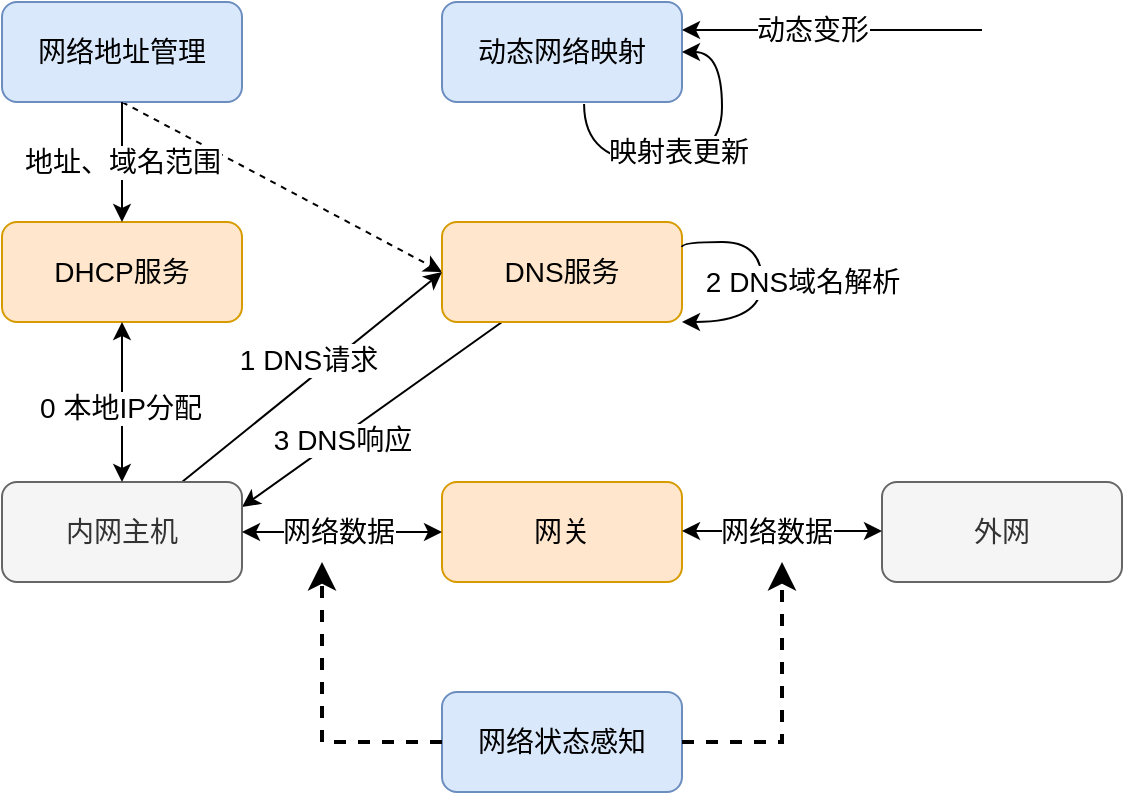 <mxfile version="20.8.23" type="github">
  <diagram name="第 1 页" id="_LA1t185rXNYXWlvwjEc">
    <mxGraphModel dx="2074" dy="1068" grid="1" gridSize="10" guides="1" tooltips="1" connect="1" arrows="1" fold="1" page="1" pageScale="1" pageWidth="827" pageHeight="1169" math="0" shadow="0">
      <root>
        <mxCell id="0" />
        <mxCell id="1" parent="0" />
        <mxCell id="sumRupZ4shdAeWaPWhcd-19" style="rounded=0;orthogonalLoop=1;jettySize=auto;html=1;exitX=0.5;exitY=1;exitDx=0;exitDy=0;entryX=0;entryY=0.5;entryDx=0;entryDy=0;strokeWidth=1;fontSize=14;dashed=1;" edge="1" parent="1" source="sumRupZ4shdAeWaPWhcd-1" target="sumRupZ4shdAeWaPWhcd-4">
          <mxGeometry relative="1" as="geometry" />
        </mxCell>
        <mxCell id="sumRupZ4shdAeWaPWhcd-1" value="&lt;font style=&quot;font-size: 14px;&quot;&gt;网络地址管理&lt;/font&gt;" style="rounded=1;whiteSpace=wrap;html=1;fillColor=#dae8fc;strokeColor=#6c8ebf;" vertex="1" parent="1">
          <mxGeometry x="110" y="190" width="120" height="50" as="geometry" />
        </mxCell>
        <mxCell id="sumRupZ4shdAeWaPWhcd-2" value="&lt;font style=&quot;font-size: 14px;&quot;&gt;动态网络映射&lt;/font&gt;" style="rounded=1;whiteSpace=wrap;html=1;fillColor=#dae8fc;strokeColor=#6c8ebf;" vertex="1" parent="1">
          <mxGeometry x="330" y="190" width="120" height="50" as="geometry" />
        </mxCell>
        <mxCell id="sumRupZ4shdAeWaPWhcd-3" value="&lt;font style=&quot;font-size: 14px;&quot;&gt;DHCP服务&lt;/font&gt;" style="rounded=1;whiteSpace=wrap;html=1;fillColor=#ffe6cc;strokeColor=#d79b00;" vertex="1" parent="1">
          <mxGeometry x="110" y="300" width="120" height="50" as="geometry" />
        </mxCell>
        <mxCell id="sumRupZ4shdAeWaPWhcd-23" style="edgeStyle=none;rounded=0;orthogonalLoop=1;jettySize=auto;html=1;exitX=0.25;exitY=1;exitDx=0;exitDy=0;entryX=1;entryY=0.25;entryDx=0;entryDy=0;strokeWidth=1;fontSize=14;" edge="1" parent="1" source="sumRupZ4shdAeWaPWhcd-4" target="sumRupZ4shdAeWaPWhcd-5">
          <mxGeometry relative="1" as="geometry" />
        </mxCell>
        <mxCell id="sumRupZ4shdAeWaPWhcd-24" value="3 DNS响应" style="edgeLabel;html=1;align=center;verticalAlign=middle;resizable=0;points=[];fontSize=14;" vertex="1" connectable="0" parent="sumRupZ4shdAeWaPWhcd-23">
          <mxGeometry x="0.241" y="2" relative="1" as="geometry">
            <mxPoint x="-1" as="offset" />
          </mxGeometry>
        </mxCell>
        <mxCell id="sumRupZ4shdAeWaPWhcd-4" value="&lt;font style=&quot;font-size: 14px;&quot;&gt;DNS服务&lt;/font&gt;" style="rounded=1;whiteSpace=wrap;html=1;fillColor=#ffe6cc;strokeColor=#d79b00;" vertex="1" parent="1">
          <mxGeometry x="330" y="300" width="120" height="50" as="geometry" />
        </mxCell>
        <mxCell id="sumRupZ4shdAeWaPWhcd-20" style="edgeStyle=none;rounded=0;orthogonalLoop=1;jettySize=auto;html=1;exitX=0.75;exitY=0;exitDx=0;exitDy=0;entryX=0;entryY=0.5;entryDx=0;entryDy=0;strokeWidth=1;fontSize=14;" edge="1" parent="1" source="sumRupZ4shdAeWaPWhcd-5" target="sumRupZ4shdAeWaPWhcd-4">
          <mxGeometry relative="1" as="geometry" />
        </mxCell>
        <mxCell id="sumRupZ4shdAeWaPWhcd-21" value="1 DNS请求" style="edgeLabel;html=1;align=center;verticalAlign=middle;resizable=0;points=[];fontSize=14;" vertex="1" connectable="0" parent="sumRupZ4shdAeWaPWhcd-20">
          <mxGeometry x="-0.235" y="2" relative="1" as="geometry">
            <mxPoint x="14" y="-19" as="offset" />
          </mxGeometry>
        </mxCell>
        <mxCell id="sumRupZ4shdAeWaPWhcd-5" value="&lt;font style=&quot;font-size: 14px;&quot;&gt;内网主机&lt;/font&gt;" style="rounded=1;whiteSpace=wrap;html=1;fillColor=#f5f5f5;fontColor=#333333;strokeColor=#666666;" vertex="1" parent="1">
          <mxGeometry x="110" y="430" width="120" height="50" as="geometry" />
        </mxCell>
        <mxCell id="sumRupZ4shdAeWaPWhcd-6" value="&lt;font style=&quot;font-size: 14px;&quot;&gt;网关&lt;/font&gt;" style="rounded=1;whiteSpace=wrap;html=1;fillColor=#ffe6cc;strokeColor=#d79b00;" vertex="1" parent="1">
          <mxGeometry x="330" y="430" width="120" height="50" as="geometry" />
        </mxCell>
        <mxCell id="sumRupZ4shdAeWaPWhcd-7" value="&lt;font style=&quot;font-size: 14px;&quot;&gt;外网&lt;/font&gt;" style="rounded=1;whiteSpace=wrap;html=1;fillColor=#f5f5f5;strokeColor=#666666;fontColor=#333333;" vertex="1" parent="1">
          <mxGeometry x="550" y="430" width="120" height="50" as="geometry" />
        </mxCell>
        <mxCell id="sumRupZ4shdAeWaPWhcd-8" value="&lt;font style=&quot;font-size: 14px;&quot;&gt;网络状态感知&lt;/font&gt;" style="rounded=1;whiteSpace=wrap;html=1;fillColor=#dae8fc;strokeColor=#6c8ebf;" vertex="1" parent="1">
          <mxGeometry x="330" y="535" width="120" height="50" as="geometry" />
        </mxCell>
        <mxCell id="sumRupZ4shdAeWaPWhcd-14" value="" style="endArrow=classic;html=1;rounded=0;fontSize=14;entryX=0.5;entryY=0;entryDx=0;entryDy=0;exitX=0.5;exitY=1;exitDx=0;exitDy=0;" edge="1" parent="1" source="sumRupZ4shdAeWaPWhcd-1" target="sumRupZ4shdAeWaPWhcd-3">
          <mxGeometry relative="1" as="geometry">
            <mxPoint x="100" y="290" as="sourcePoint" />
            <mxPoint x="200" y="290" as="targetPoint" />
          </mxGeometry>
        </mxCell>
        <mxCell id="sumRupZ4shdAeWaPWhcd-15" value="地址、域名范围" style="edgeLabel;resizable=0;html=1;align=center;verticalAlign=middle;strokeWidth=2;fontSize=14;" connectable="0" vertex="1" parent="sumRupZ4shdAeWaPWhcd-14">
          <mxGeometry relative="1" as="geometry" />
        </mxCell>
        <mxCell id="sumRupZ4shdAeWaPWhcd-27" style="edgeStyle=orthogonalEdgeStyle;curved=1;rounded=1;orthogonalLoop=1;jettySize=auto;html=1;exitX=1;exitY=0.25;exitDx=0;exitDy=0;entryX=1;entryY=1;entryDx=0;entryDy=0;strokeWidth=1;fontSize=14;" edge="1" parent="1" source="sumRupZ4shdAeWaPWhcd-4" target="sumRupZ4shdAeWaPWhcd-4">
          <mxGeometry relative="1" as="geometry">
            <Array as="points">
              <mxPoint x="450" y="310" />
              <mxPoint x="490" y="310" />
              <mxPoint x="490" y="350" />
            </Array>
          </mxGeometry>
        </mxCell>
        <mxCell id="sumRupZ4shdAeWaPWhcd-28" value="2 DNS域名解析" style="edgeLabel;html=1;align=center;verticalAlign=middle;resizable=0;points=[];fontSize=14;" vertex="1" connectable="0" parent="sumRupZ4shdAeWaPWhcd-27">
          <mxGeometry x="-0.42" y="-4" relative="1" as="geometry">
            <mxPoint x="27" y="16" as="offset" />
          </mxGeometry>
        </mxCell>
        <mxCell id="sumRupZ4shdAeWaPWhcd-30" style="rounded=1;orthogonalLoop=1;jettySize=auto;html=1;exitX=0.592;exitY=1.02;exitDx=0;exitDy=0;entryX=1;entryY=0.5;entryDx=0;entryDy=0;strokeWidth=1;fontSize=14;exitPerimeter=0;edgeStyle=orthogonalEdgeStyle;curved=1;" edge="1" parent="1" source="sumRupZ4shdAeWaPWhcd-2" target="sumRupZ4shdAeWaPWhcd-2">
          <mxGeometry relative="1" as="geometry">
            <Array as="points">
              <mxPoint x="401" y="270" />
              <mxPoint x="470" y="270" />
              <mxPoint x="470" y="215" />
            </Array>
          </mxGeometry>
        </mxCell>
        <mxCell id="sumRupZ4shdAeWaPWhcd-31" value="映射表更新" style="edgeLabel;html=1;align=center;verticalAlign=middle;resizable=0;points=[];fontSize=14;" vertex="1" connectable="0" parent="sumRupZ4shdAeWaPWhcd-30">
          <mxGeometry x="-0.126" y="5" relative="1" as="geometry">
            <mxPoint as="offset" />
          </mxGeometry>
        </mxCell>
        <mxCell id="sumRupZ4shdAeWaPWhcd-32" value="" style="endArrow=classic;html=1;rounded=1;strokeWidth=1;fontSize=14;curved=1;entryX=1;entryY=0.5;entryDx=0;entryDy=0;" edge="1" parent="1">
          <mxGeometry width="50" height="50" relative="1" as="geometry">
            <mxPoint x="600" y="204" as="sourcePoint" />
            <mxPoint x="450" y="204" as="targetPoint" />
          </mxGeometry>
        </mxCell>
        <mxCell id="sumRupZ4shdAeWaPWhcd-33" value="动态变形" style="edgeLabel;html=1;align=center;verticalAlign=middle;resizable=0;points=[];fontSize=14;" vertex="1" connectable="0" parent="sumRupZ4shdAeWaPWhcd-32">
          <mxGeometry x="0.24" y="-3" relative="1" as="geometry">
            <mxPoint x="8" y="3" as="offset" />
          </mxGeometry>
        </mxCell>
        <mxCell id="sumRupZ4shdAeWaPWhcd-34" value="" style="endArrow=classic;startArrow=classic;html=1;rounded=1;strokeWidth=1;fontSize=14;exitX=0.5;exitY=0;exitDx=0;exitDy=0;entryX=0.5;entryY=1;entryDx=0;entryDy=0;" edge="1" parent="1" source="sumRupZ4shdAeWaPWhcd-5" target="sumRupZ4shdAeWaPWhcd-3">
          <mxGeometry width="50" height="50" relative="1" as="geometry">
            <mxPoint x="150" y="400" as="sourcePoint" />
            <mxPoint x="200" y="350" as="targetPoint" />
          </mxGeometry>
        </mxCell>
        <mxCell id="sumRupZ4shdAeWaPWhcd-35" value="0 本地IP分配" style="edgeLabel;html=1;align=center;verticalAlign=middle;resizable=0;points=[];fontSize=14;" vertex="1" connectable="0" parent="sumRupZ4shdAeWaPWhcd-34">
          <mxGeometry x="-0.075" y="1" relative="1" as="geometry">
            <mxPoint as="offset" />
          </mxGeometry>
        </mxCell>
        <mxCell id="sumRupZ4shdAeWaPWhcd-36" value="" style="endArrow=classic;startArrow=classic;html=1;rounded=1;strokeWidth=1;fontSize=14;curved=1;entryX=0;entryY=0.5;entryDx=0;entryDy=0;exitX=1;exitY=0.5;exitDx=0;exitDy=0;" edge="1" parent="1" source="sumRupZ4shdAeWaPWhcd-5" target="sumRupZ4shdAeWaPWhcd-6">
          <mxGeometry width="50" height="50" relative="1" as="geometry">
            <mxPoint x="260" y="460" as="sourcePoint" />
            <mxPoint x="310" y="410" as="targetPoint" />
            <Array as="points">
              <mxPoint x="300" y="455" />
            </Array>
          </mxGeometry>
        </mxCell>
        <mxCell id="sumRupZ4shdAeWaPWhcd-37" value="网络数据" style="edgeLabel;html=1;align=center;verticalAlign=middle;resizable=0;points=[];fontSize=14;" vertex="1" connectable="0" parent="sumRupZ4shdAeWaPWhcd-36">
          <mxGeometry x="-0.143" relative="1" as="geometry">
            <mxPoint x="5" as="offset" />
          </mxGeometry>
        </mxCell>
        <mxCell id="sumRupZ4shdAeWaPWhcd-38" value="" style="endArrow=classic;startArrow=classic;html=1;rounded=1;strokeWidth=1;fontSize=14;curved=1;entryX=0;entryY=0.5;entryDx=0;entryDy=0;exitX=1;exitY=0.5;exitDx=0;exitDy=0;" edge="1" parent="1">
          <mxGeometry width="50" height="50" relative="1" as="geometry">
            <mxPoint x="450" y="454.5" as="sourcePoint" />
            <mxPoint x="550" y="454.5" as="targetPoint" />
            <Array as="points">
              <mxPoint x="520" y="454.5" />
            </Array>
          </mxGeometry>
        </mxCell>
        <mxCell id="sumRupZ4shdAeWaPWhcd-39" value="网络数据" style="edgeLabel;html=1;align=center;verticalAlign=middle;resizable=0;points=[];fontSize=14;" vertex="1" connectable="0" parent="sumRupZ4shdAeWaPWhcd-38">
          <mxGeometry x="-0.143" relative="1" as="geometry">
            <mxPoint x="4" as="offset" />
          </mxGeometry>
        </mxCell>
        <mxCell id="sumRupZ4shdAeWaPWhcd-40" value="" style="edgeStyle=segmentEdgeStyle;endArrow=classic;html=1;curved=0;rounded=0;endSize=8;startSize=8;strokeWidth=2;fontSize=14;dashed=1;" edge="1" parent="1">
          <mxGeometry width="50" height="50" relative="1" as="geometry">
            <mxPoint x="450" y="560" as="sourcePoint" />
            <mxPoint x="500" y="470" as="targetPoint" />
          </mxGeometry>
        </mxCell>
        <mxCell id="sumRupZ4shdAeWaPWhcd-41" value="" style="edgeStyle=segmentEdgeStyle;endArrow=classic;html=1;curved=0;rounded=0;endSize=8;startSize=8;dashed=1;strokeWidth=2;fontSize=14;exitX=0;exitY=0.5;exitDx=0;exitDy=0;" edge="1" parent="1" source="sumRupZ4shdAeWaPWhcd-8">
          <mxGeometry width="50" height="50" relative="1" as="geometry">
            <mxPoint x="210" y="600" as="sourcePoint" />
            <mxPoint x="270" y="470" as="targetPoint" />
          </mxGeometry>
        </mxCell>
      </root>
    </mxGraphModel>
  </diagram>
</mxfile>
